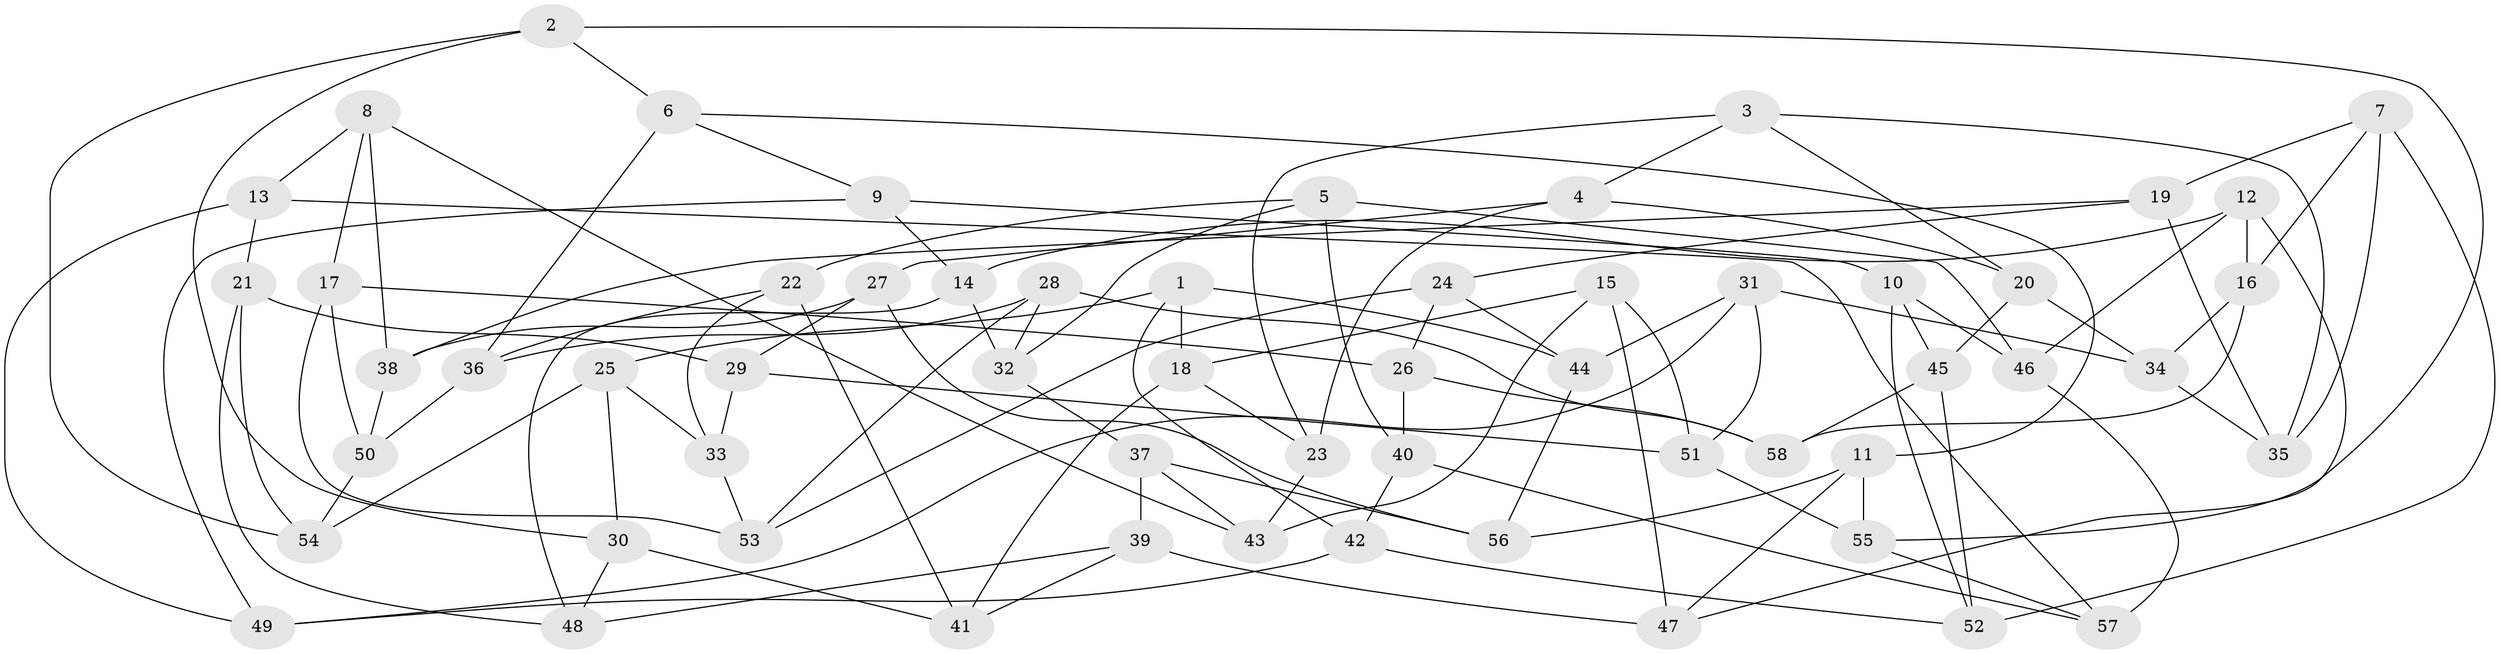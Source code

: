 // Generated by graph-tools (version 1.1) at 2025/11/02/27/25 16:11:48]
// undirected, 58 vertices, 116 edges
graph export_dot {
graph [start="1"]
  node [color=gray90,style=filled];
  1;
  2;
  3;
  4;
  5;
  6;
  7;
  8;
  9;
  10;
  11;
  12;
  13;
  14;
  15;
  16;
  17;
  18;
  19;
  20;
  21;
  22;
  23;
  24;
  25;
  26;
  27;
  28;
  29;
  30;
  31;
  32;
  33;
  34;
  35;
  36;
  37;
  38;
  39;
  40;
  41;
  42;
  43;
  44;
  45;
  46;
  47;
  48;
  49;
  50;
  51;
  52;
  53;
  54;
  55;
  56;
  57;
  58;
  1 -- 44;
  1 -- 25;
  1 -- 42;
  1 -- 18;
  2 -- 55;
  2 -- 6;
  2 -- 30;
  2 -- 54;
  3 -- 23;
  3 -- 35;
  3 -- 20;
  3 -- 4;
  4 -- 20;
  4 -- 27;
  4 -- 23;
  5 -- 40;
  5 -- 46;
  5 -- 32;
  5 -- 22;
  6 -- 9;
  6 -- 36;
  6 -- 11;
  7 -- 52;
  7 -- 19;
  7 -- 16;
  7 -- 35;
  8 -- 38;
  8 -- 13;
  8 -- 43;
  8 -- 17;
  9 -- 49;
  9 -- 10;
  9 -- 14;
  10 -- 52;
  10 -- 46;
  10 -- 45;
  11 -- 55;
  11 -- 56;
  11 -- 47;
  12 -- 47;
  12 -- 46;
  12 -- 16;
  12 -- 14;
  13 -- 57;
  13 -- 21;
  13 -- 49;
  14 -- 48;
  14 -- 32;
  15 -- 47;
  15 -- 51;
  15 -- 43;
  15 -- 18;
  16 -- 34;
  16 -- 58;
  17 -- 26;
  17 -- 50;
  17 -- 53;
  18 -- 41;
  18 -- 23;
  19 -- 35;
  19 -- 38;
  19 -- 24;
  20 -- 45;
  20 -- 34;
  21 -- 54;
  21 -- 29;
  21 -- 48;
  22 -- 36;
  22 -- 33;
  22 -- 41;
  23 -- 43;
  24 -- 44;
  24 -- 53;
  24 -- 26;
  25 -- 30;
  25 -- 54;
  25 -- 33;
  26 -- 58;
  26 -- 40;
  27 -- 56;
  27 -- 29;
  27 -- 38;
  28 -- 36;
  28 -- 53;
  28 -- 32;
  28 -- 58;
  29 -- 51;
  29 -- 33;
  30 -- 41;
  30 -- 48;
  31 -- 51;
  31 -- 49;
  31 -- 34;
  31 -- 44;
  32 -- 37;
  33 -- 53;
  34 -- 35;
  36 -- 50;
  37 -- 39;
  37 -- 43;
  37 -- 56;
  38 -- 50;
  39 -- 48;
  39 -- 41;
  39 -- 47;
  40 -- 42;
  40 -- 57;
  42 -- 49;
  42 -- 52;
  44 -- 56;
  45 -- 58;
  45 -- 52;
  46 -- 57;
  50 -- 54;
  51 -- 55;
  55 -- 57;
}
